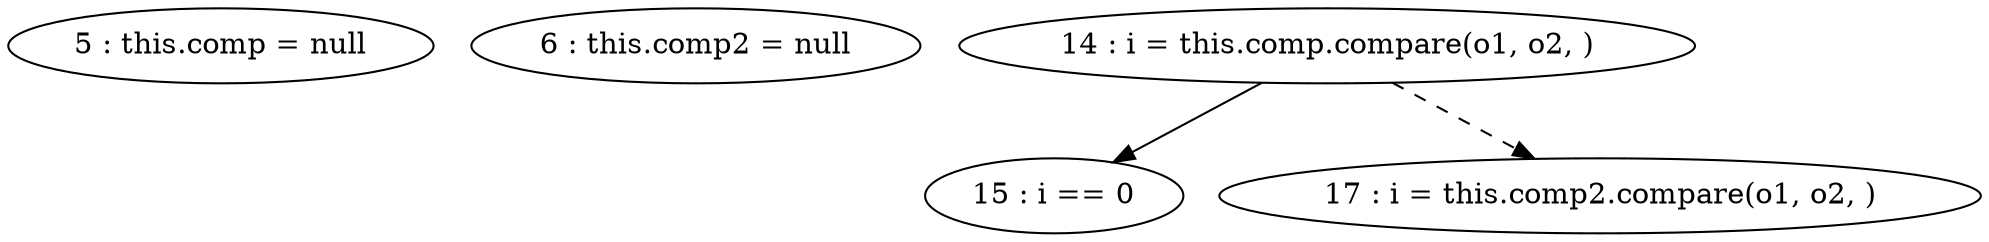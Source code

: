 digraph G {
"5 : this.comp = null"
"6 : this.comp2 = null"
"14 : i = this.comp.compare(o1, o2, )"
"14 : i = this.comp.compare(o1, o2, )" -> "15 : i == 0"
"14 : i = this.comp.compare(o1, o2, )" -> "17 : i = this.comp2.compare(o1, o2, )" [style=dashed]
"15 : i == 0"
"17 : i = this.comp2.compare(o1, o2, )"
}